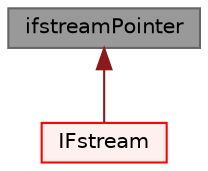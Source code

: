digraph "ifstreamPointer"
{
 // LATEX_PDF_SIZE
  bgcolor="transparent";
  edge [fontname=Helvetica,fontsize=10,labelfontname=Helvetica,labelfontsize=10];
  node [fontname=Helvetica,fontsize=10,shape=box,height=0.2,width=0.4];
  Node1 [id="Node000001",label="ifstreamPointer",height=0.2,width=0.4,color="gray40", fillcolor="grey60", style="filled", fontcolor="black",tooltip="A wrapped std::ifstream with possible compression handling (igzstream) that behaves much like a std::..."];
  Node1 -> Node2 [id="edge1_Node000001_Node000002",dir="back",color="firebrick4",style="solid",tooltip=" "];
  Node2 [id="Node000002",label="IFstream",height=0.2,width=0.4,color="red", fillcolor="#FFF0F0", style="filled",URL="$classFoam_1_1IFstream.html",tooltip="Input from file stream, using an ISstream."];
}
